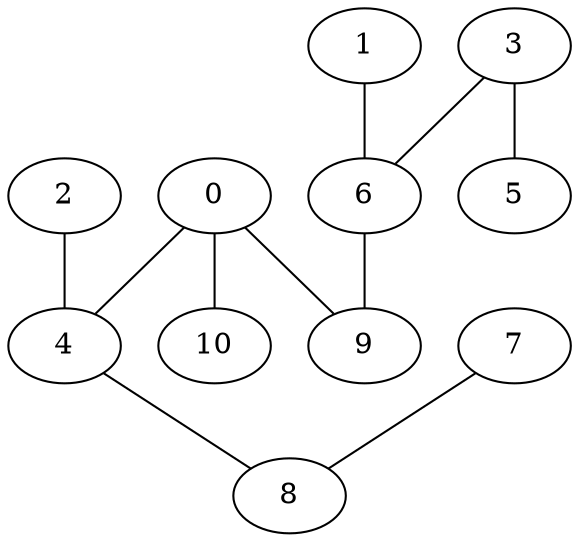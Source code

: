 graph "sampletest150-mod4_image13.bmp" {
	0	 [type=intersection,
		x=419,
		y=283];
	4	 [type=intersection,
		x=335,
		y=275];
	0 -- 4	 [angle0=".09",
		frequency=1,
		type0=line];
	9	 [type=corner,
		x=316,
		y=209];
	0 -- 9	 [angle0=".62",
		frequency=1,
		type0=line];
	10	 [type=endpoint,
		x=470,
		y=270];
	0 -- 10	 [angle0="-.25",
		frequency=1,
		type0=line];
	1	 [type=endpoint,
		x=105,
		y=208];
	6	 [type=intersection,
		x=293,
		y=202];
	1 -- 6	 [angle0="-.03",
		frequency=1,
		type0=line];
	2	 [type=endpoint,
		x=63,
		y=276];
	2 -- 4	 [angle0="-.00",
		frequency=1,
		type0=line];
	3	 [type=corner,
		x=205,
		y=115];
	5	 [type=endpoint,
		x=125,
		y=136];
	3 -- 5	 [angle0="-.26",
		frequency=1,
		type0=line];
	3 -- 6	 [angle0=".78",
		frequency=1,
		type0=line];
	8	 [type=corner,
		x=261,
		y=342];
	4 -- 8	 [angle0="-.74",
		frequency=1,
		type0=line];
	6 -- 9	 [angle0=".30",
		frequency=1,
		type0=line];
	7	 [type=endpoint,
		x=94,
		y=359];
	7 -- 8	 [angle0="-.10",
		frequency=1,
		type0=line];
}
